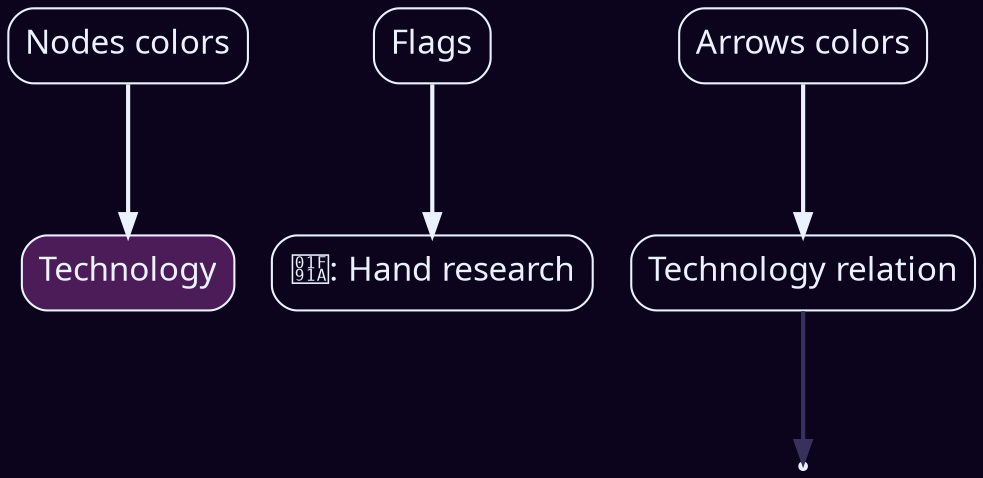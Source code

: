 digraph g {
  graph [ overlap="false"  fontname="AnonymousPro-Bold"  fontsize="16"  splines="ortho"  ratio="auto"  rankdir="TB"  fontcolor="#ebf2ff"  bgcolor="#0c041c"  fillcolor="#0c041c" ];
  node [ fontname="AnonymousPro-Bold"  fontsize="16"  shape="box"  style="rounded,filled"  fontcolor="#ebf2ff"  color="#ebf2ff" ];
  edge [ fontname="AnonymousPro-Bold"  fontsize="16"  fontcolor="#ebf2ff"  color="#ebf2ff"  penwidth="2"  minlen="2" ];
  group_colored_nodes [label="Nodes colors" fillcolor="#0c041c"];
  colored_nodes_technology [label="Technology" fillcolor="#4b1c57"];  group_colored_nodes -> colored_nodes_technology [color="#ebf2ff"];
  group_flag_nodes [label="Flags" fillcolor="#0c041c"];
  flag_nodes_hand_research [label="🤚: Hand research" fillcolor="#0c041c"];  group_flag_nodes -> flag_nodes_hand_research [color="#ebf2ff"];
  group_colored_edges [label="Arrows colors" fillcolor="#0c041c"];
  point_technology_relation [label="" shape="point"];  colored_edges_technology_relation [label="Technology relation" fillcolor="#0c041c"];  colored_edges_technology_relation -> point_technology_relation [color="#36325b"];  group_colored_edges -> colored_edges_technology_relation [color="#ebf2ff"];
}

